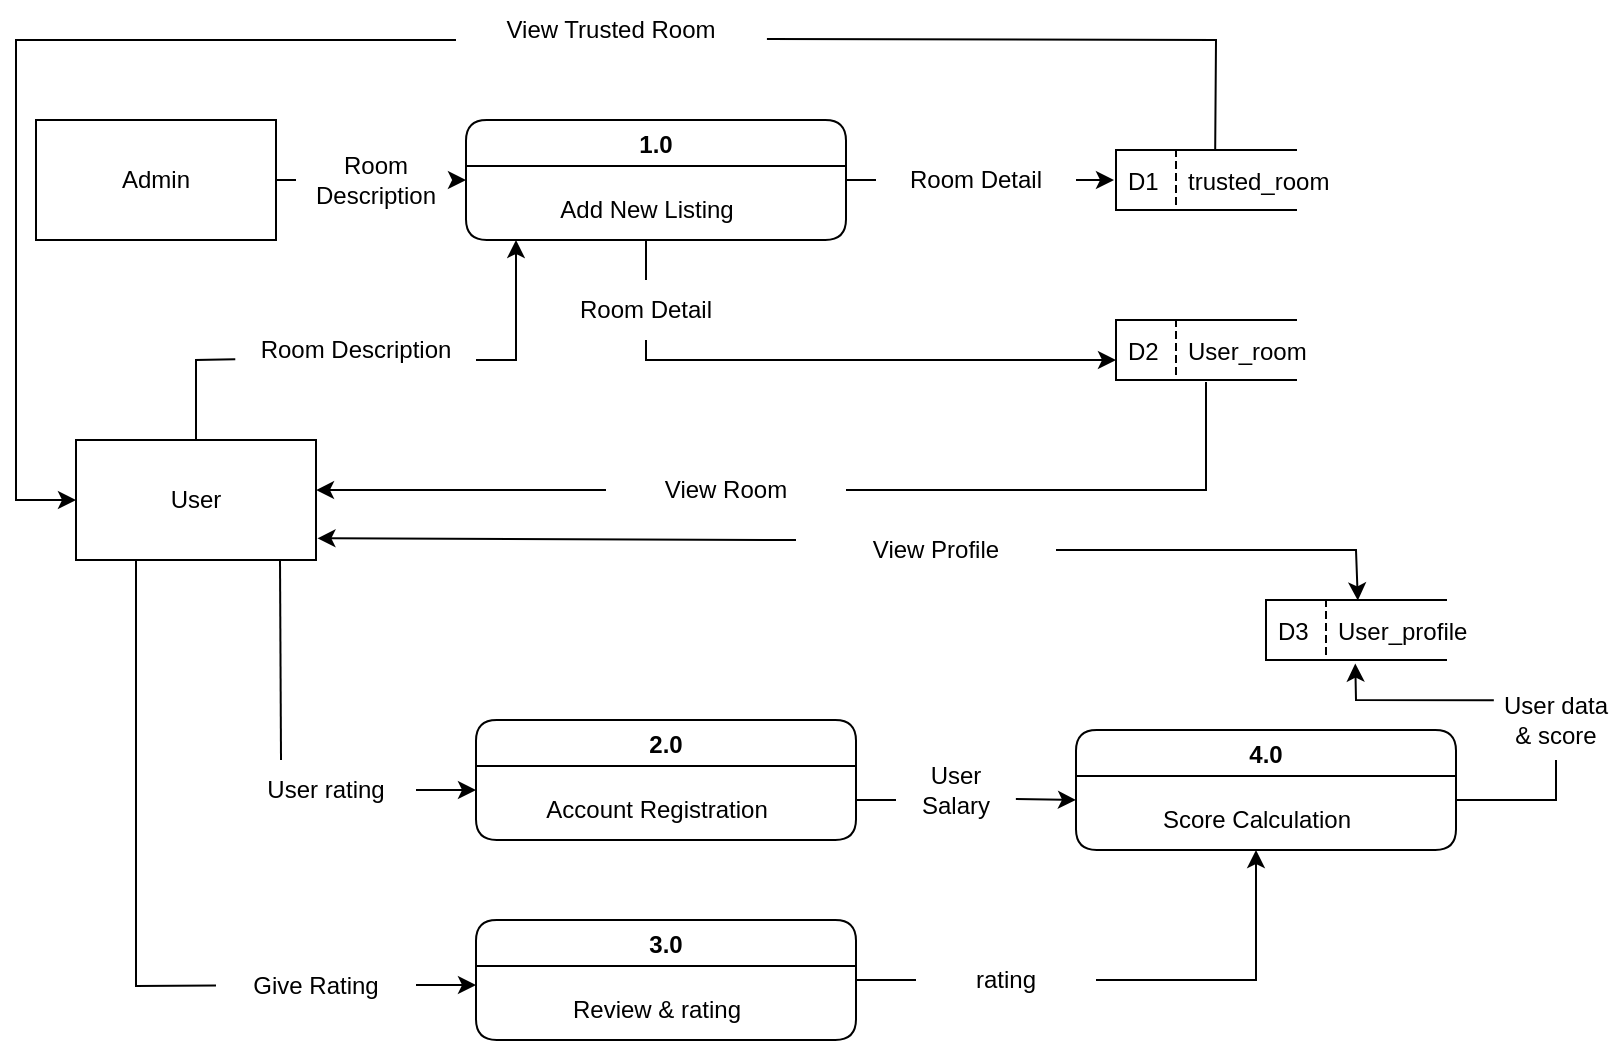 <mxfile>
    <diagram id="R2lEEEUBdFMjLlhIrx00" name="Page-1">
        <mxGraphModel dx="1871" dy="1211" grid="1" gridSize="10" guides="1" tooltips="1" connect="1" arrows="1" fold="1" page="1" pageScale="1" pageWidth="850" pageHeight="1100" math="0" shadow="0" extFonts="Permanent Marker^https://fonts.googleapis.com/css?family=Permanent+Marker">
            <root>
                <mxCell id="0"/>
                <mxCell id="1" parent="0"/>
                <mxCell id="145" style="edgeStyle=none;rounded=0;html=1;entryX=0;entryY=0.5;entryDx=0;entryDy=0;startArrow=none;" edge="1" parent="1" source="147" target="Ci3cu0jDoSGofdBfNgbZ-5">
                    <mxGeometry relative="1" as="geometry"/>
                </mxCell>
                <mxCell id="Ci3cu0jDoSGofdBfNgbZ-3" value="Admin" style="rounded=0;whiteSpace=wrap;html=1;" parent="1" vertex="1">
                    <mxGeometry x="35" y="180" width="120" height="60" as="geometry"/>
                </mxCell>
                <mxCell id="129" style="edgeStyle=none;html=1;entryX=0;entryY=0.5;entryDx=0;entryDy=0;startArrow=none;" edge="1" parent="1" source="133" target="Ci3cu0jDoSGofdBfNgbZ-19">
                    <mxGeometry relative="1" as="geometry"/>
                </mxCell>
                <mxCell id="Ci3cu0jDoSGofdBfNgbZ-5" value="1.0" style="swimlane;startSize=23;rounded=1;" parent="1" vertex="1">
                    <mxGeometry x="250" y="180" width="190" height="60" as="geometry"/>
                </mxCell>
                <mxCell id="Ci3cu0jDoSGofdBfNgbZ-6" value="Add New Listing" style="text;html=1;align=center;verticalAlign=middle;resizable=0;points=[];autosize=1;strokeColor=none;fillColor=none;rotation=0;" parent="Ci3cu0jDoSGofdBfNgbZ-5" vertex="1">
                    <mxGeometry x="35" y="30" width="110" height="30" as="geometry"/>
                </mxCell>
                <mxCell id="140" style="edgeStyle=none;rounded=0;html=1;entryX=0;entryY=0.5;entryDx=0;entryDy=0;exitX=0;exitY=0.667;exitDx=0;exitDy=0;startArrow=none;exitPerimeter=0;" edge="1" parent="1" source="141" target="139">
                    <mxGeometry relative="1" as="geometry">
                        <mxPoint x="625" y="190" as="sourcePoint"/>
                        <mxPoint x="35" y="390" as="targetPoint"/>
                        <Array as="points">
                            <mxPoint x="25" y="140"/>
                            <mxPoint x="25" y="370"/>
                        </Array>
                    </mxGeometry>
                </mxCell>
                <mxCell id="Ci3cu0jDoSGofdBfNgbZ-19" value="trusted_room" style="shape=partialRectangle;fillColor=none;align=left;verticalAlign=middle;strokeColor=default;spacingLeft=34;rotatable=0;points=[[0,0.5],[1,0.5]];portConstraint=eastwest;dropTarget=0;strokeWidth=1;perimeterSpacing=1;right=0;" parent="1" vertex="1">
                    <mxGeometry x="575" y="195" width="90" height="30" as="geometry"/>
                </mxCell>
                <mxCell id="Ci3cu0jDoSGofdBfNgbZ-20" value="D1" style="shape=partialRectangle;top=0;left=0;bottom=0;fillColor=none;stokeWidth=1;dashed=1;align=left;verticalAlign=middle;spacingLeft=4;spacingRight=4;overflow=hidden;rotatable=0;points=[];portConstraint=eastwest;part=1;strokeColor=default;" parent="Ci3cu0jDoSGofdBfNgbZ-19" vertex="1" connectable="0">
                    <mxGeometry width="30" height="30" as="geometry"/>
                </mxCell>
                <mxCell id="160" style="edgeStyle=none;rounded=0;html=1;entryX=1;entryY=0.417;entryDx=0;entryDy=0;entryPerimeter=0;startArrow=none;" edge="1" parent="1" source="161" target="139">
                    <mxGeometry relative="1" as="geometry">
                        <Array as="points"/>
                    </mxGeometry>
                </mxCell>
                <mxCell id="57" value="User_room" style="shape=partialRectangle;fillColor=none;align=left;verticalAlign=middle;strokeColor=default;spacingLeft=34;rotatable=0;points=[[0,0.5],[1,0.5]];portConstraint=eastwest;dropTarget=0;strokeWidth=1;perimeterSpacing=1;right=0;" parent="1" vertex="1">
                    <mxGeometry x="575" y="280" width="90" height="30" as="geometry"/>
                </mxCell>
                <mxCell id="58" value="D2" style="shape=partialRectangle;top=0;left=0;bottom=0;fillColor=none;stokeWidth=1;dashed=1;align=left;verticalAlign=middle;spacingLeft=4;spacingRight=4;overflow=hidden;rotatable=0;points=[];portConstraint=eastwest;part=1;strokeColor=default;" parent="57" connectable="0" vertex="1">
                    <mxGeometry width="30" height="30" as="geometry"/>
                </mxCell>
                <mxCell id="131" style="edgeStyle=none;rounded=0;html=1;startArrow=none;" edge="1" parent="1" source="132">
                    <mxGeometry relative="1" as="geometry">
                        <mxPoint x="575" y="300" as="targetPoint"/>
                        <Array as="points">
                            <mxPoint x="340" y="300"/>
                        </Array>
                    </mxGeometry>
                </mxCell>
                <mxCell id="134" value="" style="edgeStyle=none;html=1;entryX=0;entryY=0.5;entryDx=0;entryDy=0;endArrow=none;" edge="1" parent="1" source="Ci3cu0jDoSGofdBfNgbZ-5" target="133">
                    <mxGeometry relative="1" as="geometry">
                        <mxPoint x="440.0" y="210.0" as="sourcePoint"/>
                        <mxPoint x="574.0" y="210.0" as="targetPoint"/>
                    </mxGeometry>
                </mxCell>
                <mxCell id="133" value="Room Detail" style="text;strokeColor=none;align=center;fillColor=none;html=1;verticalAlign=middle;whiteSpace=wrap;rounded=0;" vertex="1" parent="1">
                    <mxGeometry x="455" y="195" width="100" height="30" as="geometry"/>
                </mxCell>
                <mxCell id="138" value="" style="edgeStyle=none;rounded=0;html=1;endArrow=none;" edge="1" parent="1" source="Ci3cu0jDoSGofdBfNgbZ-6" target="132">
                    <mxGeometry relative="1" as="geometry">
                        <mxPoint x="340.0" y="240.0" as="sourcePoint"/>
                        <mxPoint x="575.0" y="300.0" as="targetPoint"/>
                        <Array as="points"/>
                    </mxGeometry>
                </mxCell>
                <mxCell id="132" value="Room Detail" style="text;strokeColor=none;align=center;fillColor=none;html=1;verticalAlign=middle;whiteSpace=wrap;rounded=0;" vertex="1" parent="1">
                    <mxGeometry x="290" y="260" width="100" height="30" as="geometry"/>
                </mxCell>
                <mxCell id="150" style="edgeStyle=none;rounded=0;html=1;startArrow=none;exitX=1;exitY=0.667;exitDx=0;exitDy=0;exitPerimeter=0;" edge="1" parent="1" source="151">
                    <mxGeometry relative="1" as="geometry">
                        <mxPoint x="275" y="240" as="targetPoint"/>
                        <mxPoint x="245" y="290" as="sourcePoint"/>
                        <Array as="points">
                            <mxPoint x="265" y="300"/>
                            <mxPoint x="275" y="300"/>
                        </Array>
                    </mxGeometry>
                </mxCell>
                <mxCell id="183" style="edgeStyle=none;rounded=0;html=1;exitX=0.25;exitY=1;exitDx=0;exitDy=0;endArrow=none;endFill=0;" edge="1" parent="1" source="139" target="180">
                    <mxGeometry relative="1" as="geometry">
                        <mxPoint x="115" y="613" as="targetPoint"/>
                        <Array as="points">
                            <mxPoint x="85" y="613"/>
                        </Array>
                    </mxGeometry>
                </mxCell>
                <mxCell id="139" value="User" style="rounded=0;whiteSpace=wrap;html=1;" vertex="1" parent="1">
                    <mxGeometry x="55" y="340" width="120" height="60" as="geometry"/>
                </mxCell>
                <mxCell id="144" value="" style="edgeStyle=none;rounded=0;html=1;entryX=1.003;entryY=0.652;entryDx=0;entryDy=0;exitX=0.55;exitY=0.017;exitDx=0;exitDy=0;exitPerimeter=0;endArrow=none;entryPerimeter=0;" edge="1" parent="1" source="Ci3cu0jDoSGofdBfNgbZ-19" target="141">
                    <mxGeometry relative="1" as="geometry">
                        <mxPoint x="624.6" y="194.544" as="sourcePoint"/>
                        <mxPoint x="55" y="370" as="targetPoint"/>
                        <Array as="points">
                            <mxPoint x="625" y="140"/>
                        </Array>
                    </mxGeometry>
                </mxCell>
                <mxCell id="141" value="View Trusted Room" style="text;strokeColor=none;align=center;fillColor=none;html=1;verticalAlign=middle;whiteSpace=wrap;rounded=0;" vertex="1" parent="1">
                    <mxGeometry x="245" y="120" width="155" height="30" as="geometry"/>
                </mxCell>
                <mxCell id="149" value="" style="edgeStyle=none;rounded=0;html=1;entryX=0;entryY=0.5;entryDx=0;entryDy=0;endArrow=none;" edge="1" parent="1" source="Ci3cu0jDoSGofdBfNgbZ-3" target="147">
                    <mxGeometry relative="1" as="geometry">
                        <mxPoint x="165" y="210" as="sourcePoint"/>
                        <mxPoint x="250" y="210" as="targetPoint"/>
                    </mxGeometry>
                </mxCell>
                <mxCell id="147" value="Room Description" style="text;strokeColor=none;align=center;fillColor=none;html=1;verticalAlign=middle;whiteSpace=wrap;rounded=0;" vertex="1" parent="1">
                    <mxGeometry x="165" y="195" width="80" height="30" as="geometry"/>
                </mxCell>
                <mxCell id="156" value="" style="edgeStyle=none;rounded=0;html=1;exitX=0.5;exitY=0;exitDx=0;exitDy=0;endArrow=none;entryX=-0.003;entryY=0.656;entryDx=0;entryDy=0;entryPerimeter=0;" edge="1" parent="1" source="139" target="151">
                    <mxGeometry relative="1" as="geometry">
                        <mxPoint x="115" y="310" as="targetPoint"/>
                        <mxPoint x="115" y="340" as="sourcePoint"/>
                        <Array as="points">
                            <mxPoint x="115" y="300"/>
                        </Array>
                    </mxGeometry>
                </mxCell>
                <mxCell id="151" value="Room Description" style="text;strokeColor=none;align=center;fillColor=none;html=1;verticalAlign=middle;whiteSpace=wrap;rounded=0;" vertex="1" parent="1">
                    <mxGeometry x="135" y="280" width="120" height="30" as="geometry"/>
                </mxCell>
                <mxCell id="162" value="" style="edgeStyle=none;rounded=0;html=1;entryX=1;entryY=0.5;entryDx=0;entryDy=0;endArrow=none;" edge="1" parent="1" source="57" target="161">
                    <mxGeometry relative="1" as="geometry">
                        <mxPoint x="620" y="311.0" as="sourcePoint"/>
                        <mxPoint x="178.96" y="359.14" as="targetPoint"/>
                        <Array as="points">
                            <mxPoint x="620" y="365"/>
                        </Array>
                    </mxGeometry>
                </mxCell>
                <mxCell id="161" value="View Room" style="text;strokeColor=none;align=center;fillColor=none;html=1;verticalAlign=middle;whiteSpace=wrap;rounded=0;" vertex="1" parent="1">
                    <mxGeometry x="320" y="350" width="120" height="30" as="geometry"/>
                </mxCell>
                <mxCell id="166" style="edgeStyle=none;rounded=0;html=1;entryX=1.006;entryY=0.819;entryDx=0;entryDy=0;entryPerimeter=0;startArrow=none;" edge="1" parent="1" target="139">
                    <mxGeometry relative="1" as="geometry">
                        <mxPoint x="415" y="390" as="sourcePoint"/>
                        <Array as="points"/>
                    </mxGeometry>
                </mxCell>
                <mxCell id="164" value="User_profile" style="shape=partialRectangle;fillColor=none;align=left;verticalAlign=middle;strokeColor=default;spacingLeft=34;rotatable=0;points=[[0,0.5],[1,0.5]];portConstraint=eastwest;dropTarget=0;strokeWidth=1;perimeterSpacing=1;right=0;" vertex="1" parent="1">
                    <mxGeometry x="650" y="420" width="90" height="30" as="geometry"/>
                </mxCell>
                <mxCell id="165" value="D3" style="shape=partialRectangle;top=0;left=0;bottom=0;fillColor=none;stokeWidth=1;dashed=1;align=left;verticalAlign=middle;spacingLeft=4;spacingRight=4;overflow=hidden;rotatable=0;points=[];portConstraint=eastwest;part=1;strokeColor=default;" vertex="1" connectable="0" parent="164">
                    <mxGeometry width="30" height="30" as="geometry"/>
                </mxCell>
                <mxCell id="187" style="edgeStyle=none;rounded=0;html=1;entryX=0.51;entryY=0.038;entryDx=0;entryDy=0;entryPerimeter=0;endArrow=classic;endFill=1;" edge="1" parent="1" source="167" target="164">
                    <mxGeometry relative="1" as="geometry">
                        <Array as="points">
                            <mxPoint x="695" y="395"/>
                        </Array>
                    </mxGeometry>
                </mxCell>
                <mxCell id="167" value="View Profile" style="text;strokeColor=none;align=center;fillColor=none;html=1;verticalAlign=middle;whiteSpace=wrap;rounded=0;" vertex="1" parent="1">
                    <mxGeometry x="425" y="380" width="120" height="30" as="geometry"/>
                </mxCell>
                <mxCell id="191" style="edgeStyle=none;rounded=0;html=1;entryX=0;entryY=0.667;entryDx=0;entryDy=0;entryPerimeter=0;endArrow=none;endFill=0;" edge="1" parent="1" target="185">
                    <mxGeometry relative="1" as="geometry">
                        <mxPoint x="445" y="520" as="sourcePoint"/>
                    </mxGeometry>
                </mxCell>
                <mxCell id="169" value="2.0" style="swimlane;startSize=23;rounded=1;" vertex="1" parent="1">
                    <mxGeometry x="255" y="480" width="190" height="60" as="geometry"/>
                </mxCell>
                <mxCell id="170" value="Account Registration" style="text;html=1;align=center;verticalAlign=middle;resizable=0;points=[];autosize=1;strokeColor=none;fillColor=none;rotation=0;" vertex="1" parent="169">
                    <mxGeometry x="25" y="30" width="130" height="30" as="geometry"/>
                </mxCell>
                <mxCell id="189" style="edgeStyle=none;rounded=0;html=1;entryX=0;entryY=0.5;entryDx=0;entryDy=0;endArrow=none;endFill=0;" edge="1" parent="1" source="171" target="186">
                    <mxGeometry relative="1" as="geometry"/>
                </mxCell>
                <mxCell id="171" value="3.0" style="swimlane;startSize=23;rounded=1;" vertex="1" parent="1">
                    <mxGeometry x="255" y="580" width="190" height="60" as="geometry"/>
                </mxCell>
                <mxCell id="172" value="Review &amp;amp; rating" style="text;html=1;align=center;verticalAlign=middle;resizable=0;points=[];autosize=1;strokeColor=none;fillColor=none;rotation=0;" vertex="1" parent="171">
                    <mxGeometry x="35" y="30" width="110" height="30" as="geometry"/>
                </mxCell>
                <mxCell id="196" style="edgeStyle=none;rounded=0;html=1;entryX=0.5;entryY=1;entryDx=0;entryDy=0;endArrow=none;endFill=0;" edge="1" parent="1" target="194">
                    <mxGeometry relative="1" as="geometry">
                        <mxPoint x="745" y="520" as="sourcePoint"/>
                        <Array as="points">
                            <mxPoint x="795" y="520"/>
                        </Array>
                    </mxGeometry>
                </mxCell>
                <mxCell id="173" value="4.0" style="swimlane;startSize=23;rounded=1;" vertex="1" parent="1">
                    <mxGeometry x="555" y="485" width="190" height="60" as="geometry"/>
                </mxCell>
                <mxCell id="174" value="Score Calculation" style="text;html=1;align=center;verticalAlign=middle;resizable=0;points=[];autosize=1;strokeColor=none;fillColor=none;rotation=0;" vertex="1" parent="173">
                    <mxGeometry x="30" y="30" width="120" height="30" as="geometry"/>
                </mxCell>
                <mxCell id="178" value="" style="edgeStyle=none;rounded=0;html=1;entryX=0.25;entryY=0;entryDx=0;entryDy=0;exitX=0.85;exitY=1.002;exitDx=0;exitDy=0;exitPerimeter=0;endArrow=none;" edge="1" parent="1" source="139" target="177">
                    <mxGeometry relative="1" as="geometry">
                        <mxPoint x="135.64" y="403.6" as="sourcePoint"/>
                        <mxPoint x="255" y="510" as="targetPoint"/>
                        <Array as="points"/>
                    </mxGeometry>
                </mxCell>
                <mxCell id="179" style="edgeStyle=none;rounded=0;html=1;" edge="1" parent="1" source="177">
                    <mxGeometry relative="1" as="geometry">
                        <mxPoint x="255" y="515" as="targetPoint"/>
                    </mxGeometry>
                </mxCell>
                <mxCell id="177" value="User rating" style="text;strokeColor=none;align=center;fillColor=none;html=1;verticalAlign=middle;whiteSpace=wrap;rounded=0;" vertex="1" parent="1">
                    <mxGeometry x="135" y="500" width="90" height="30" as="geometry"/>
                </mxCell>
                <mxCell id="184" style="edgeStyle=none;rounded=0;html=1;" edge="1" parent="1" source="180">
                    <mxGeometry relative="1" as="geometry">
                        <mxPoint x="255" y="612.5" as="targetPoint"/>
                    </mxGeometry>
                </mxCell>
                <mxCell id="180" value="Give Rating" style="text;strokeColor=none;align=center;fillColor=none;html=1;verticalAlign=middle;whiteSpace=wrap;rounded=0;" vertex="1" parent="1">
                    <mxGeometry x="125" y="600" width="100" height="25" as="geometry"/>
                </mxCell>
                <mxCell id="193" style="edgeStyle=none;rounded=0;html=1;endArrow=classic;endFill=1;exitX=0.999;exitY=0.648;exitDx=0;exitDy=0;exitPerimeter=0;" edge="1" parent="1" source="185">
                    <mxGeometry relative="1" as="geometry">
                        <mxPoint x="555" y="520" as="targetPoint"/>
                    </mxGeometry>
                </mxCell>
                <mxCell id="185" value="User Salary" style="text;strokeColor=none;align=center;fillColor=none;html=1;verticalAlign=middle;whiteSpace=wrap;rounded=0;" vertex="1" parent="1">
                    <mxGeometry x="465" y="500" width="60" height="30" as="geometry"/>
                </mxCell>
                <mxCell id="190" style="edgeStyle=none;rounded=0;html=1;entryX=0.5;entryY=1;entryDx=0;entryDy=0;entryPerimeter=0;endArrow=classic;endFill=1;" edge="1" parent="1" source="186" target="174">
                    <mxGeometry relative="1" as="geometry">
                        <Array as="points">
                            <mxPoint x="645" y="610"/>
                        </Array>
                    </mxGeometry>
                </mxCell>
                <mxCell id="186" value="rating" style="text;strokeColor=none;align=center;fillColor=none;html=1;verticalAlign=middle;whiteSpace=wrap;rounded=0;" vertex="1" parent="1">
                    <mxGeometry x="475" y="595" width="90" height="30" as="geometry"/>
                </mxCell>
                <mxCell id="195" style="edgeStyle=none;rounded=0;html=1;entryX=0.496;entryY=1.025;entryDx=0;entryDy=0;entryPerimeter=0;endArrow=classic;endFill=1;exitX=-0.018;exitY=0.253;exitDx=0;exitDy=0;exitPerimeter=0;" edge="1" parent="1" source="194" target="164">
                    <mxGeometry relative="1" as="geometry">
                        <Array as="points">
                            <mxPoint x="695" y="470"/>
                        </Array>
                    </mxGeometry>
                </mxCell>
                <mxCell id="194" value="User data &amp;amp;&amp;nbsp;score" style="text;strokeColor=none;align=center;fillColor=none;html=1;verticalAlign=middle;whiteSpace=wrap;rounded=0;" vertex="1" parent="1">
                    <mxGeometry x="765" y="460" width="60" height="40" as="geometry"/>
                </mxCell>
            </root>
        </mxGraphModel>
    </diagram>
</mxfile>